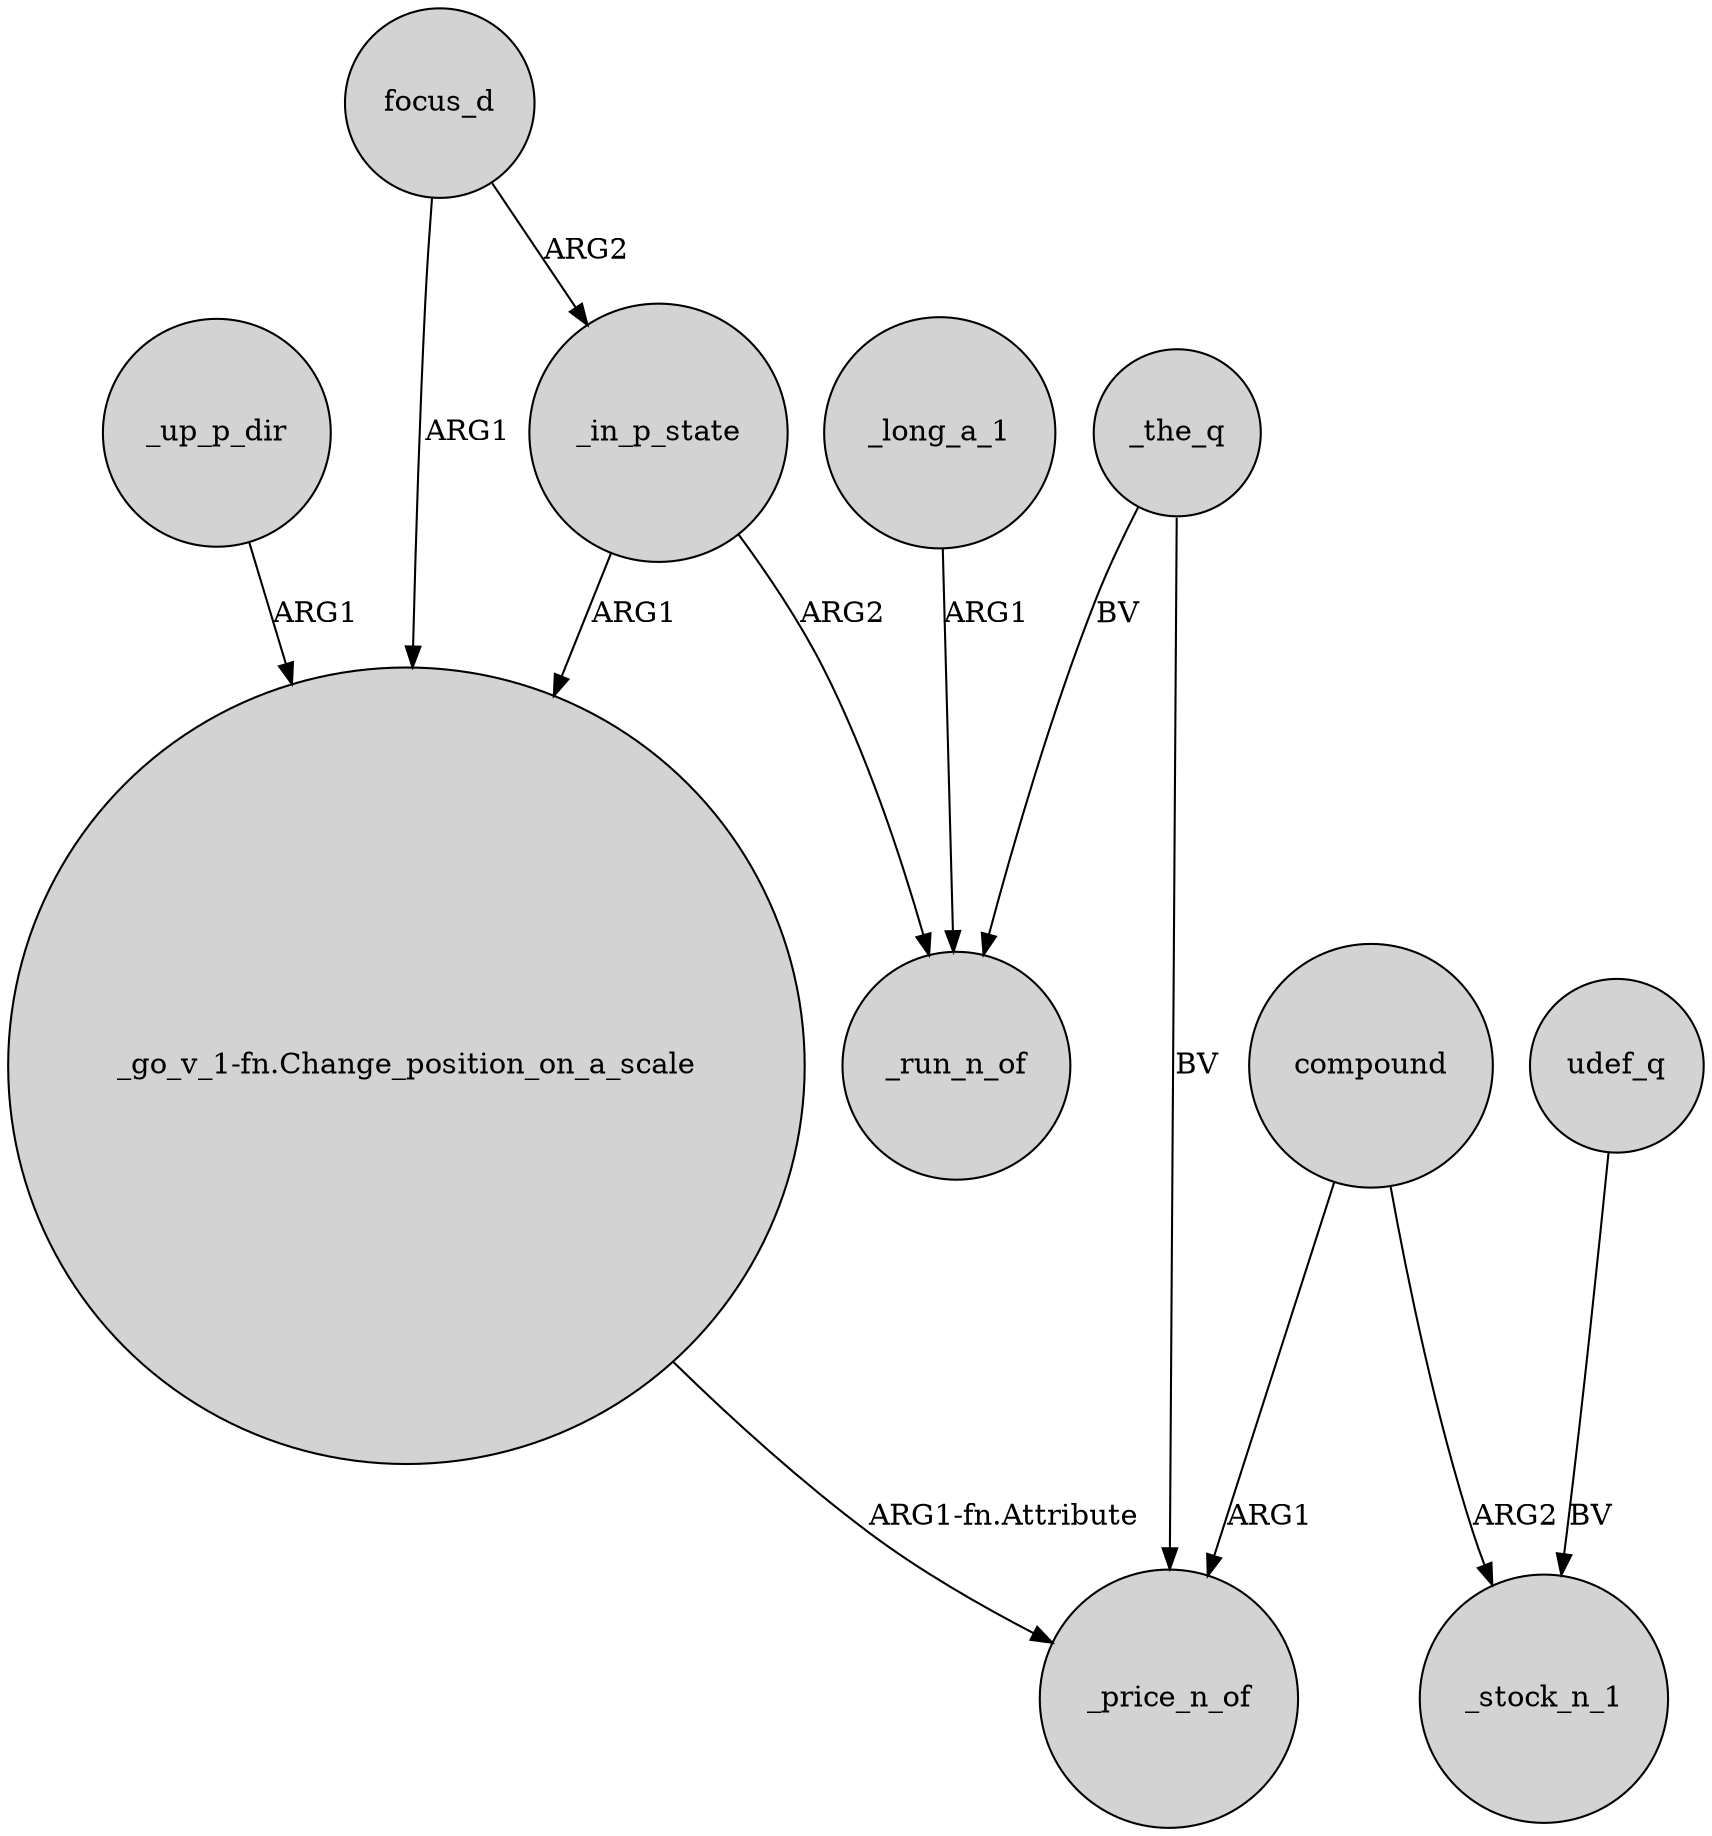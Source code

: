 digraph {
	node [shape=circle style=filled]
	focus_d -> "_go_v_1-fn.Change_position_on_a_scale" [label=ARG1]
	"_go_v_1-fn.Change_position_on_a_scale" -> _price_n_of [label="ARG1-fn.Attribute"]
	_in_p_state -> _run_n_of [label=ARG2]
	_up_p_dir -> "_go_v_1-fn.Change_position_on_a_scale" [label=ARG1]
	_long_a_1 -> _run_n_of [label=ARG1]
	compound -> _stock_n_1 [label=ARG2]
	focus_d -> _in_p_state [label=ARG2]
	_the_q -> _price_n_of [label=BV]
	_the_q -> _run_n_of [label=BV]
	compound -> _price_n_of [label=ARG1]
	_in_p_state -> "_go_v_1-fn.Change_position_on_a_scale" [label=ARG1]
	udef_q -> _stock_n_1 [label=BV]
}
